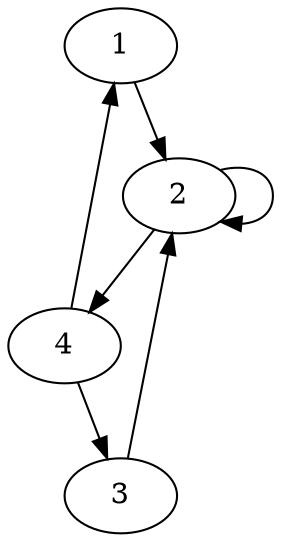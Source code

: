 digraph  {
1;
2;
4;
3;
1 -> 2  [key=0];
2 -> 2  [key=0];
2 -> 4  [key=0];
4 -> 1  [key=0];
4 -> 3  [key=0];
3 -> 2  [key=0];
}
